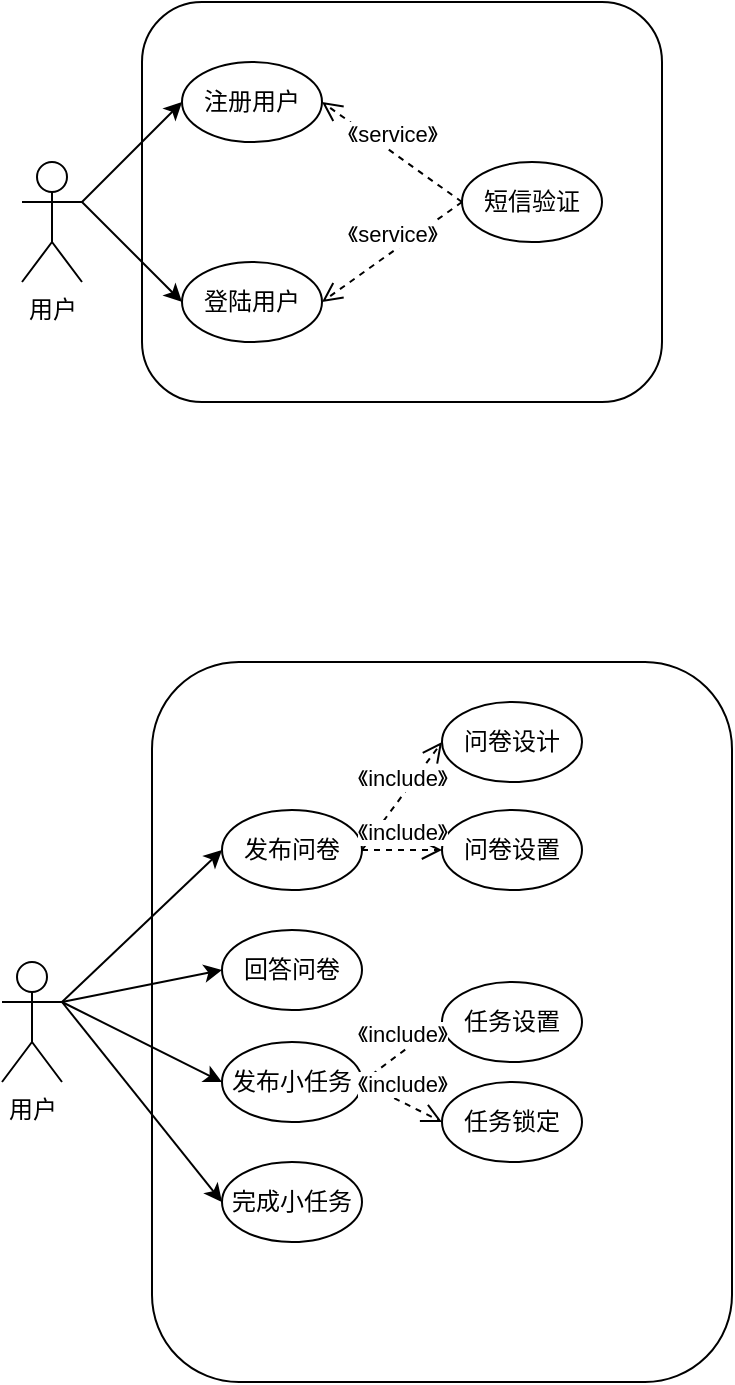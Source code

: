 <mxfile version="10.6.3" type="github"><diagram id="RoFalC_j1NQLfcTKJfp8" name="Page-1"><mxGraphModel dx="401" dy="790" grid="1" gridSize="10" guides="1" tooltips="1" connect="1" arrows="1" fold="1" page="1" pageScale="1" pageWidth="827" pageHeight="1169" math="0" shadow="0"><root><mxCell id="0"/><mxCell id="1" parent="0"/><mxCell id="qTTicAZVDNYLGYEqdWjU-14" value="" style="endArrow=none;dashed=1;html=1;entryX=1;entryY=0.5;entryDx=0;entryDy=0;exitX=0;exitY=0.5;exitDx=0;exitDy=0;jumpStyle=none;rounded=1;" edge="1" parent="1" source="qTTicAZVDNYLGYEqdWjU-10" target="qTTicAZVDNYLGYEqdWjU-3"><mxGeometry width="50" height="50" relative="1" as="geometry"><mxPoint x="130" y="380" as="sourcePoint"/><mxPoint x="80" y="430" as="targetPoint"/></mxGeometry></mxCell><mxCell id="qTTicAZVDNYLGYEqdWjU-1" value="用户" style="shape=umlActor;verticalLabelPosition=bottom;labelBackgroundColor=#ffffff;verticalAlign=top;html=1;outlineConnect=0;" vertex="1" parent="1"><mxGeometry x="80" y="240" width="30" height="60" as="geometry"/></mxCell><mxCell id="qTTicAZVDNYLGYEqdWjU-2" value="" style="rounded=1;whiteSpace=wrap;html=1;shadow=0;" vertex="1" parent="1"><mxGeometry x="140" y="160" width="260" height="200" as="geometry"/></mxCell><mxCell id="qTTicAZVDNYLGYEqdWjU-3" value="注册用户" style="ellipse;whiteSpace=wrap;html=1;" vertex="1" parent="1"><mxGeometry x="160" y="190" width="70" height="40" as="geometry"/></mxCell><mxCell id="qTTicAZVDNYLGYEqdWjU-6" value="登陆用户" style="ellipse;whiteSpace=wrap;html=1;" vertex="1" parent="1"><mxGeometry x="160" y="290" width="70" height="40" as="geometry"/></mxCell><mxCell id="qTTicAZVDNYLGYEqdWjU-7" value="" style="endArrow=classic;html=1;exitX=1;exitY=0.333;exitDx=0;exitDy=0;exitPerimeter=0;entryX=0;entryY=0.5;entryDx=0;entryDy=0;" edge="1" parent="1" source="qTTicAZVDNYLGYEqdWjU-1" target="qTTicAZVDNYLGYEqdWjU-3"><mxGeometry width="50" height="50" relative="1" as="geometry"><mxPoint x="80" y="440" as="sourcePoint"/><mxPoint x="130" y="390" as="targetPoint"/></mxGeometry></mxCell><mxCell id="qTTicAZVDNYLGYEqdWjU-8" value="" style="endArrow=classic;html=1;entryX=0;entryY=0.5;entryDx=0;entryDy=0;" edge="1" parent="1" target="qTTicAZVDNYLGYEqdWjU-6"><mxGeometry width="50" height="50" relative="1" as="geometry"><mxPoint x="110" y="260" as="sourcePoint"/><mxPoint x="170" y="220" as="targetPoint"/></mxGeometry></mxCell><mxCell id="qTTicAZVDNYLGYEqdWjU-10" value="短信验证" style="ellipse;whiteSpace=wrap;html=1;" vertex="1" parent="1"><mxGeometry x="300" y="240" width="70" height="40" as="geometry"/></mxCell><mxCell id="qTTicAZVDNYLGYEqdWjU-15" value="《service》" style="html=1;verticalAlign=bottom;endArrow=open;dashed=1;endSize=8;exitX=0;exitY=0.5;exitDx=0;exitDy=0;entryX=1;entryY=0.5;entryDx=0;entryDy=0;" edge="1" parent="1" source="qTTicAZVDNYLGYEqdWjU-10" target="qTTicAZVDNYLGYEqdWjU-3"><mxGeometry relative="1" as="geometry"><mxPoint x="160" y="380" as="sourcePoint"/><mxPoint x="80" y="380" as="targetPoint"/></mxGeometry></mxCell><mxCell id="qTTicAZVDNYLGYEqdWjU-18" value="《service》" style="html=1;verticalAlign=bottom;endArrow=open;dashed=1;endSize=8;exitX=0;exitY=0.5;exitDx=0;exitDy=0;entryX=1;entryY=0.5;entryDx=0;entryDy=0;" edge="1" parent="1" source="qTTicAZVDNYLGYEqdWjU-10" target="qTTicAZVDNYLGYEqdWjU-6"><mxGeometry relative="1" as="geometry"><mxPoint x="150" y="430" as="sourcePoint"/><mxPoint x="80" y="380" as="targetPoint"/></mxGeometry></mxCell><mxCell id="qTTicAZVDNYLGYEqdWjU-25" value="用户" style="shape=umlActor;verticalLabelPosition=bottom;labelBackgroundColor=#ffffff;verticalAlign=top;html=1;outlineConnect=0;" vertex="1" parent="1"><mxGeometry x="70" y="640" width="30" height="60" as="geometry"/></mxCell><mxCell id="qTTicAZVDNYLGYEqdWjU-26" value="" style="rounded=1;whiteSpace=wrap;html=1;shadow=0;" vertex="1" parent="1"><mxGeometry x="145" y="490" width="290" height="360" as="geometry"/></mxCell><mxCell id="qTTicAZVDNYLGYEqdWjU-30" value="发布问卷" style="ellipse;whiteSpace=wrap;html=1;" vertex="1" parent="1"><mxGeometry x="180" y="564" width="70" height="40" as="geometry"/></mxCell><mxCell id="qTTicAZVDNYLGYEqdWjU-31" value="回答问卷" style="ellipse;whiteSpace=wrap;html=1;" vertex="1" parent="1"><mxGeometry x="180" y="624" width="70" height="40" as="geometry"/></mxCell><mxCell id="qTTicAZVDNYLGYEqdWjU-32" value="发布小任务" style="ellipse;whiteSpace=wrap;html=1;" vertex="1" parent="1"><mxGeometry x="180" y="680" width="70" height="40" as="geometry"/></mxCell><mxCell id="qTTicAZVDNYLGYEqdWjU-33" value="完成小任务" style="ellipse;whiteSpace=wrap;html=1;" vertex="1" parent="1"><mxGeometry x="180" y="740" width="70" height="40" as="geometry"/></mxCell><mxCell id="qTTicAZVDNYLGYEqdWjU-34" value="" style="endArrow=classic;html=1;exitX=0;exitY=0.5;exitDx=0;exitDy=0;entryX=0;entryY=0.5;entryDx=0;entryDy=0;" edge="1" parent="1" target="qTTicAZVDNYLGYEqdWjU-30"><mxGeometry width="50" height="50" relative="1" as="geometry"><mxPoint x="100" y="660" as="sourcePoint"/><mxPoint x="70" y="920" as="targetPoint"/></mxGeometry></mxCell><mxCell id="qTTicAZVDNYLGYEqdWjU-35" value="" style="endArrow=classic;html=1;entryX=0;entryY=0.5;entryDx=0;entryDy=0;" edge="1" parent="1" target="qTTicAZVDNYLGYEqdWjU-31"><mxGeometry width="50" height="50" relative="1" as="geometry"><mxPoint x="100" y="660" as="sourcePoint"/><mxPoint x="190" y="594" as="targetPoint"/></mxGeometry></mxCell><mxCell id="qTTicAZVDNYLGYEqdWjU-36" value="" style="endArrow=classic;html=1;entryX=0;entryY=0.5;entryDx=0;entryDy=0;" edge="1" parent="1" target="qTTicAZVDNYLGYEqdWjU-32"><mxGeometry width="50" height="50" relative="1" as="geometry"><mxPoint x="100" y="660" as="sourcePoint"/><mxPoint x="200" y="604" as="targetPoint"/></mxGeometry></mxCell><mxCell id="qTTicAZVDNYLGYEqdWjU-37" value="" style="endArrow=classic;html=1;entryX=0;entryY=0.5;entryDx=0;entryDy=0;" edge="1" parent="1" target="qTTicAZVDNYLGYEqdWjU-33"><mxGeometry width="50" height="50" relative="1" as="geometry"><mxPoint x="100" y="660" as="sourcePoint"/><mxPoint x="210" y="614" as="targetPoint"/></mxGeometry></mxCell><mxCell id="qTTicAZVDNYLGYEqdWjU-38" value="问卷设计" style="ellipse;whiteSpace=wrap;html=1;" vertex="1" parent="1"><mxGeometry x="290" y="510" width="70" height="40" as="geometry"/></mxCell><mxCell id="qTTicAZVDNYLGYEqdWjU-39" value="问卷设置" style="ellipse;whiteSpace=wrap;html=1;" vertex="1" parent="1"><mxGeometry x="290" y="564" width="70" height="40" as="geometry"/></mxCell><mxCell id="qTTicAZVDNYLGYEqdWjU-41" value="《include》" style="html=1;verticalAlign=bottom;endArrow=open;dashed=1;endSize=8;exitX=1;exitY=0.5;exitDx=0;exitDy=0;entryX=0;entryY=0.5;entryDx=0;entryDy=0;" edge="1" parent="1" source="qTTicAZVDNYLGYEqdWjU-30" target="qTTicAZVDNYLGYEqdWjU-38"><mxGeometry relative="1" as="geometry"><mxPoint x="215" y="450" as="sourcePoint"/><mxPoint x="285" y="400" as="targetPoint"/></mxGeometry></mxCell><mxCell id="qTTicAZVDNYLGYEqdWjU-42" value="《include》" style="html=1;verticalAlign=bottom;endArrow=open;dashed=1;endSize=8;exitX=1;exitY=0.5;exitDx=0;exitDy=0;entryX=0;entryY=0.5;entryDx=0;entryDy=0;" edge="1" parent="1" source="qTTicAZVDNYLGYEqdWjU-30" target="qTTicAZVDNYLGYEqdWjU-39"><mxGeometry relative="1" as="geometry"><mxPoint x="203.977" y="584" as="sourcePoint"/><mxPoint x="203.977" y="634" as="targetPoint"/></mxGeometry></mxCell><mxCell id="qTTicAZVDNYLGYEqdWjU-43" value="任务设置" style="ellipse;whiteSpace=wrap;html=1;" vertex="1" parent="1"><mxGeometry x="290" y="650" width="70" height="40" as="geometry"/></mxCell><mxCell id="qTTicAZVDNYLGYEqdWjU-44" value="任务锁定" style="ellipse;whiteSpace=wrap;html=1;" vertex="1" parent="1"><mxGeometry x="290" y="700" width="70" height="40" as="geometry"/></mxCell><mxCell id="qTTicAZVDNYLGYEqdWjU-48" value="《include》" style="html=1;verticalAlign=bottom;endArrow=open;dashed=1;endSize=8;exitX=1;exitY=0.5;exitDx=0;exitDy=0;" edge="1" parent="1" source="qTTicAZVDNYLGYEqdWjU-32"><mxGeometry relative="1" as="geometry"><mxPoint x="240" y="710" as="sourcePoint"/><mxPoint x="290" y="670" as="targetPoint"/></mxGeometry></mxCell><mxCell id="qTTicAZVDNYLGYEqdWjU-49" value="《include》" style="html=1;verticalAlign=bottom;endArrow=open;dashed=1;endSize=8;exitX=1;exitY=0.5;exitDx=0;exitDy=0;entryX=0;entryY=0.5;entryDx=0;entryDy=0;" edge="1" parent="1" source="qTTicAZVDNYLGYEqdWjU-32" target="qTTicAZVDNYLGYEqdWjU-44"><mxGeometry relative="1" as="geometry"><mxPoint x="250" y="750" as="sourcePoint"/><mxPoint x="320" y="700" as="targetPoint"/></mxGeometry></mxCell></root></mxGraphModel></diagram></mxfile>